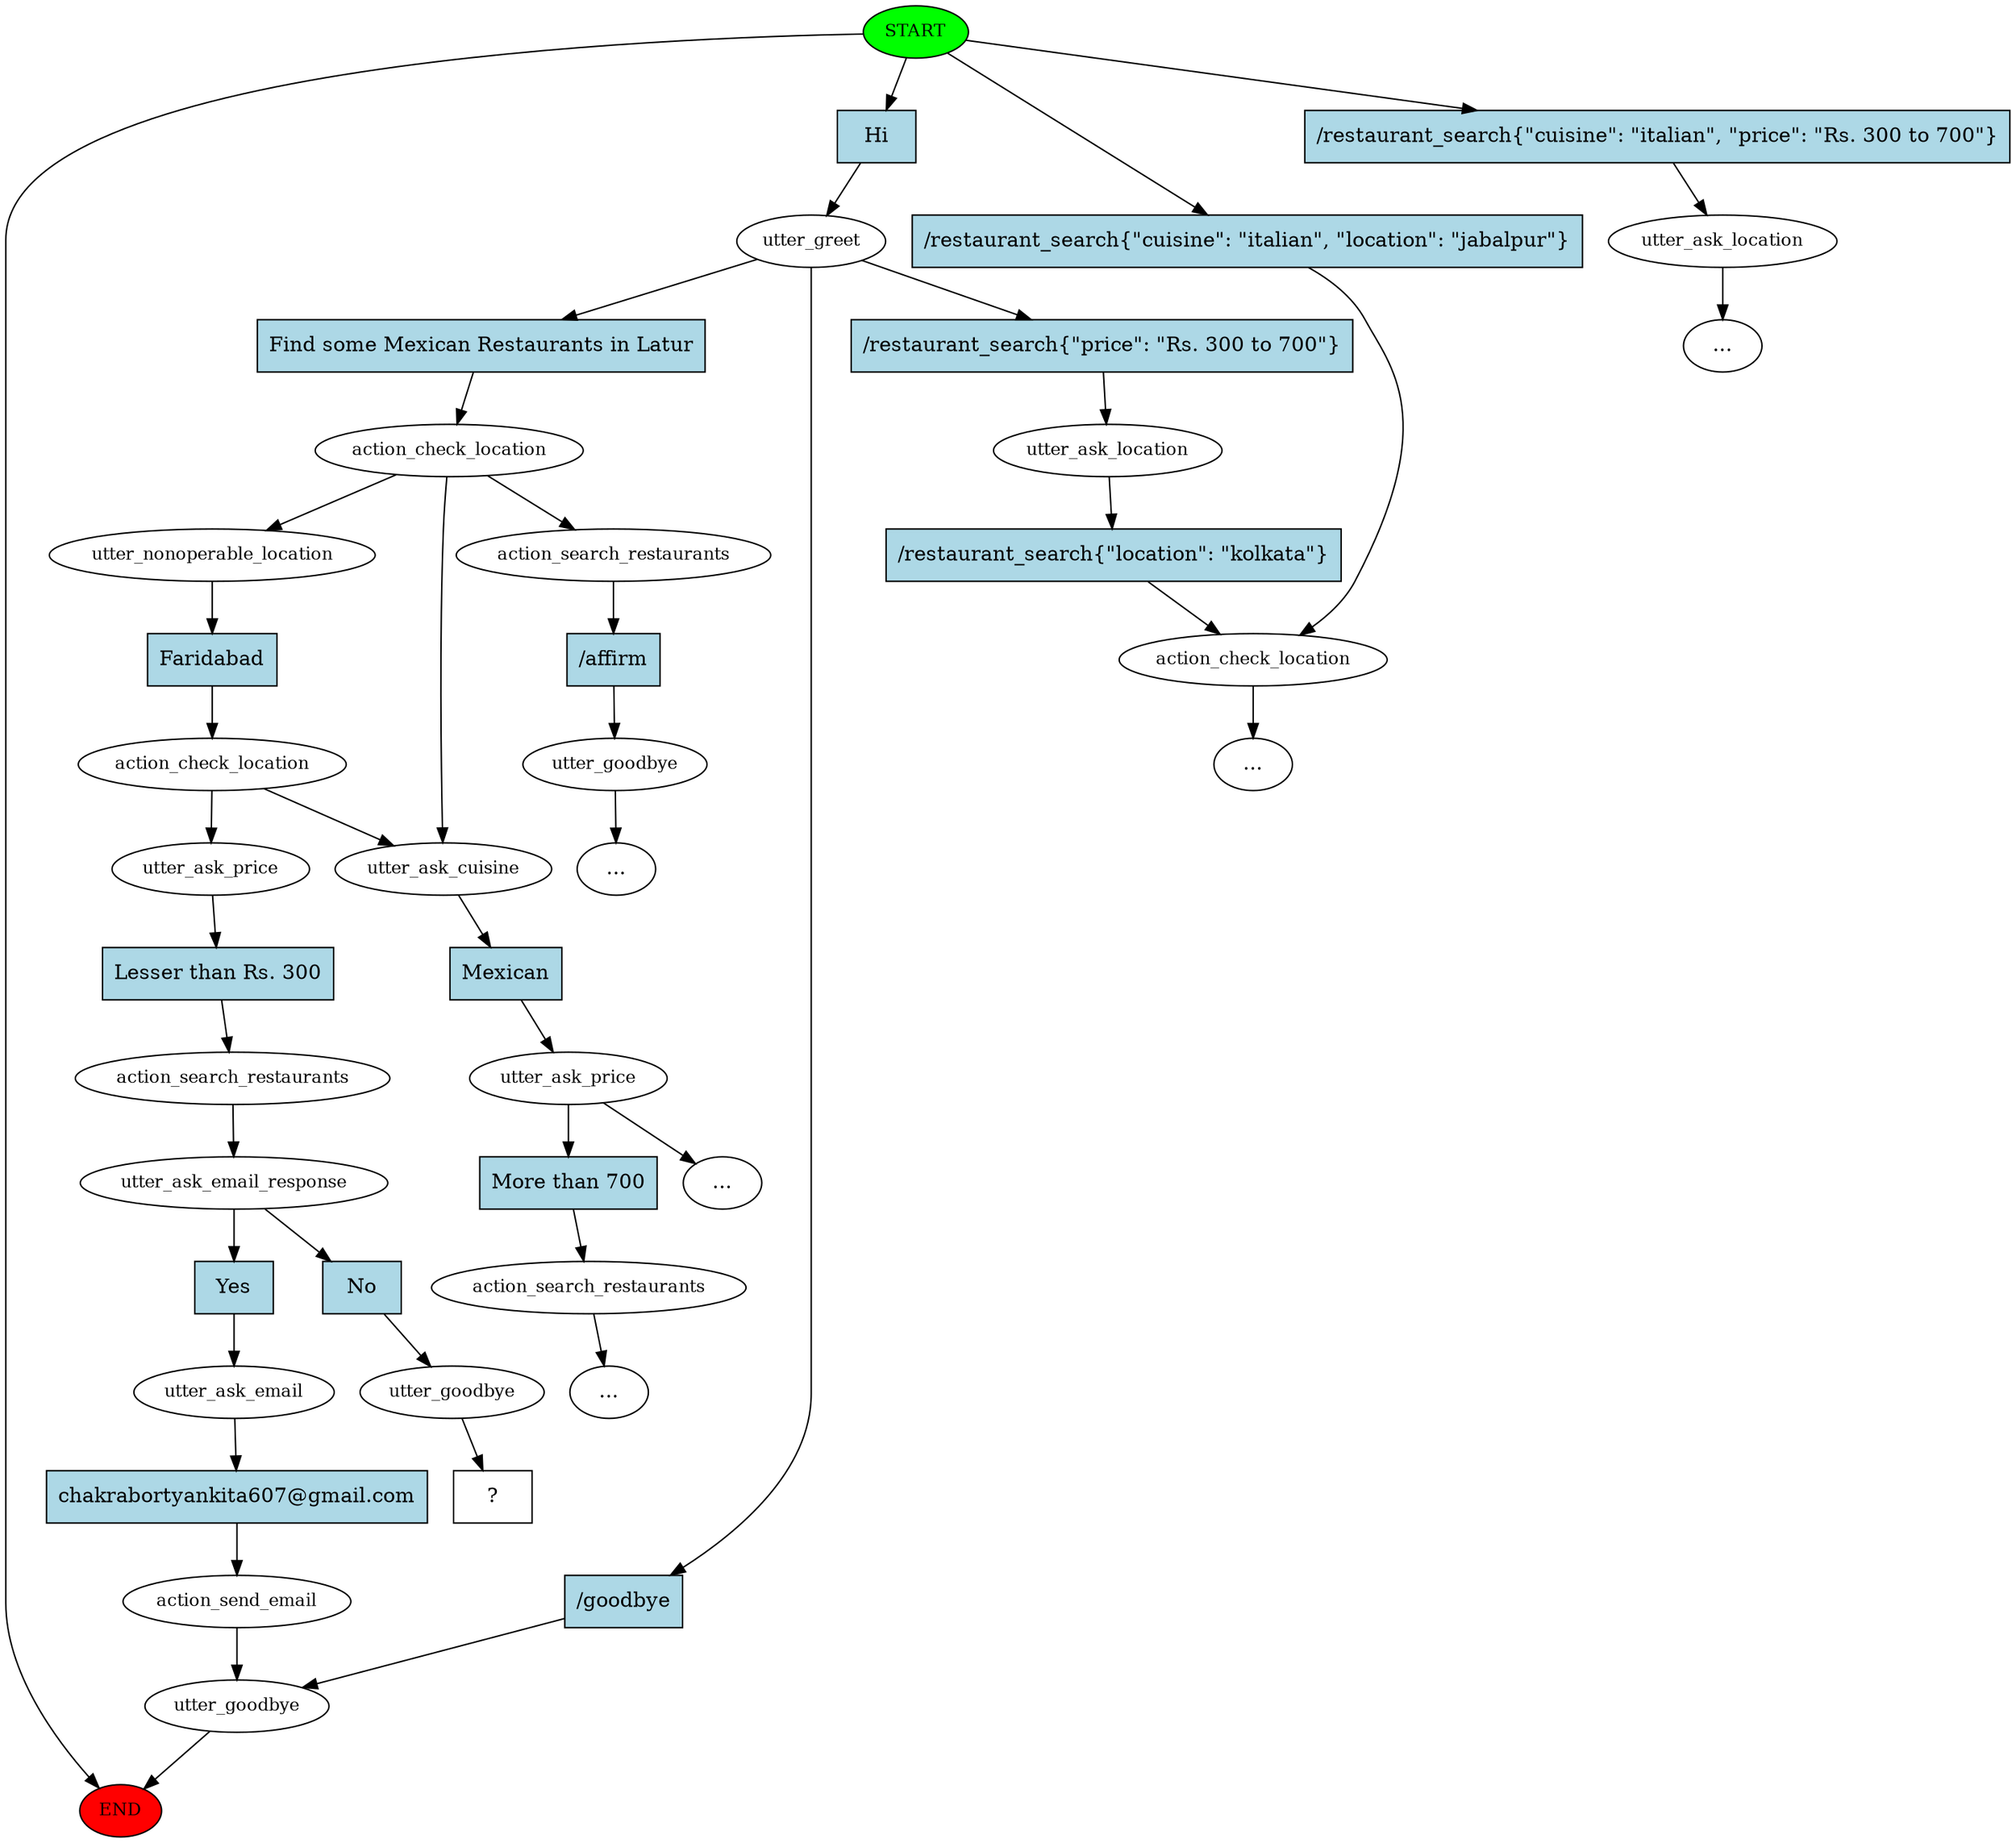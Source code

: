 digraph  {
0 [class="start active", fillcolor=green, fontsize=12, label=START, style=filled];
"-1" [class=end, fillcolor=red, fontsize=12, label=END, style=filled];
1 [class="", fontsize=12, label=utter_ask_location];
"-3" [class=ellipsis, label="..."];
2 [class="", fontsize=12, label=action_check_location];
4 [class=active, fontsize=12, label=utter_greet];
5 [class=active, fontsize=12, label=action_check_location];
6 [class="", fontsize=12, label=action_search_restaurants];
7 [class="", fontsize=12, label=utter_goodbye];
"-6" [class=ellipsis, label="..."];
9 [class="", fontsize=12, label=utter_ask_location];
19 [class="", fontsize=12, label=utter_ask_cuisine];
20 [class="", fontsize=12, label=utter_ask_price];
"-10" [class=ellipsis, label="..."];
34 [class="", fontsize=12, label=utter_goodbye];
"-15" [class=ellipsis, label="..."];
38 [class=active, fontsize=12, label=utter_nonoperable_location];
39 [class=active, fontsize=12, label=action_check_location];
42 [class="", fontsize=12, label=action_search_restaurants];
47 [class=active, fontsize=12, label=utter_ask_price];
48 [class=active, fontsize=12, label=action_search_restaurants];
49 [class=active, fontsize=12, label=utter_ask_email_response];
50 [class="", fontsize=12, label=utter_ask_email];
51 [class="", fontsize=12, label=action_send_email];
"-17" [class=ellipsis, label="..."];
67 [class=active, fontsize=12, label=utter_goodbye];
68 [class="intent dashed active", label="  ?  ", shape=rect];
69 [class=intent, fillcolor=lightblue, label="/restaurant_search{\"cuisine\": \"italian\", \"price\": \"Rs. 300 to 700\"}", shape=rect, style=filled];
70 [class=intent, fillcolor=lightblue, label="/restaurant_search{\"cuisine\": \"italian\", \"location\": \"jabalpur\"}", shape=rect, style=filled];
71 [class="intent active", fillcolor=lightblue, label=Hi, shape=rect, style=filled];
72 [class="intent active", fillcolor=lightblue, label="Find some Mexican Restaurants in Latur", shape=rect, style=filled];
73 [class=intent, fillcolor=lightblue, label="/restaurant_search{\"price\": \"Rs. 300 to 700\"}", shape=rect, style=filled];
74 [class=intent, fillcolor=lightblue, label="/goodbye", shape=rect, style=filled];
75 [class=intent, fillcolor=lightblue, label="/affirm", shape=rect, style=filled];
76 [class=intent, fillcolor=lightblue, label="/restaurant_search{\"location\": \"kolkata\"}", shape=rect, style=filled];
77 [class=intent, fillcolor=lightblue, label=Mexican, shape=rect, style=filled];
78 [class=intent, fillcolor=lightblue, label="More than 700", shape=rect, style=filled];
79 [class="intent active", fillcolor=lightblue, label=Faridabad, shape=rect, style=filled];
80 [class="intent active", fillcolor=lightblue, label="Lesser than Rs. 300", shape=rect, style=filled];
81 [class=intent, fillcolor=lightblue, label=Yes, shape=rect, style=filled];
82 [class="intent active", fillcolor=lightblue, label=No, shape=rect, style=filled];
83 [class=intent, fillcolor=lightblue, label="chakrabortyankita607@gmail.com", shape=rect, style=filled];
0 -> "-1"  [class="", key=NONE, label=""];
0 -> 69  [class="", key=0];
0 -> 70  [class="", key=0];
0 -> 71  [class=active, key=0];
1 -> "-3"  [class="", key=NONE, label=""];
2 -> "-15"  [class="", key=NONE, label=""];
4 -> 72  [class=active, key=0];
4 -> 73  [class="", key=0];
4 -> 74  [class="", key=0];
5 -> 6  [class="", key=NONE, label=""];
5 -> 19  [class="", key=NONE, label=""];
5 -> 38  [class=active, key=NONE, label=""];
6 -> 75  [class="", key=0];
7 -> "-6"  [class="", key=NONE, label=""];
9 -> 76  [class="", key=0];
19 -> 77  [class="", key=0];
20 -> "-10"  [class="", key=NONE, label=""];
20 -> 78  [class="", key=0];
34 -> "-1"  [class="", key=NONE, label=""];
38 -> 79  [class=active, key=0];
39 -> 19  [class="", key=NONE, label=""];
39 -> 47  [class=active, key=NONE, label=""];
42 -> "-17"  [class="", key=NONE, label=""];
47 -> 80  [class=active, key=0];
48 -> 49  [class=active, key=NONE, label=""];
49 -> 81  [class="", key=0];
49 -> 82  [class=active, key=0];
50 -> 83  [class="", key=0];
51 -> 34  [class="", key=NONE, label=""];
67 -> 68  [class=active, key=NONE, label=""];
69 -> 1  [class="", key=0];
70 -> 2  [class="", key=0];
71 -> 4  [class=active, key=0];
72 -> 5  [class=active, key=0];
73 -> 9  [class="", key=0];
74 -> 34  [class="", key=0];
75 -> 7  [class="", key=0];
76 -> 2  [class="", key=0];
77 -> 20  [class="", key=0];
78 -> 42  [class="", key=0];
79 -> 39  [class=active, key=0];
80 -> 48  [class=active, key=0];
81 -> 50  [class="", key=0];
82 -> 67  [class=active, key=0];
83 -> 51  [class="", key=0];
}
